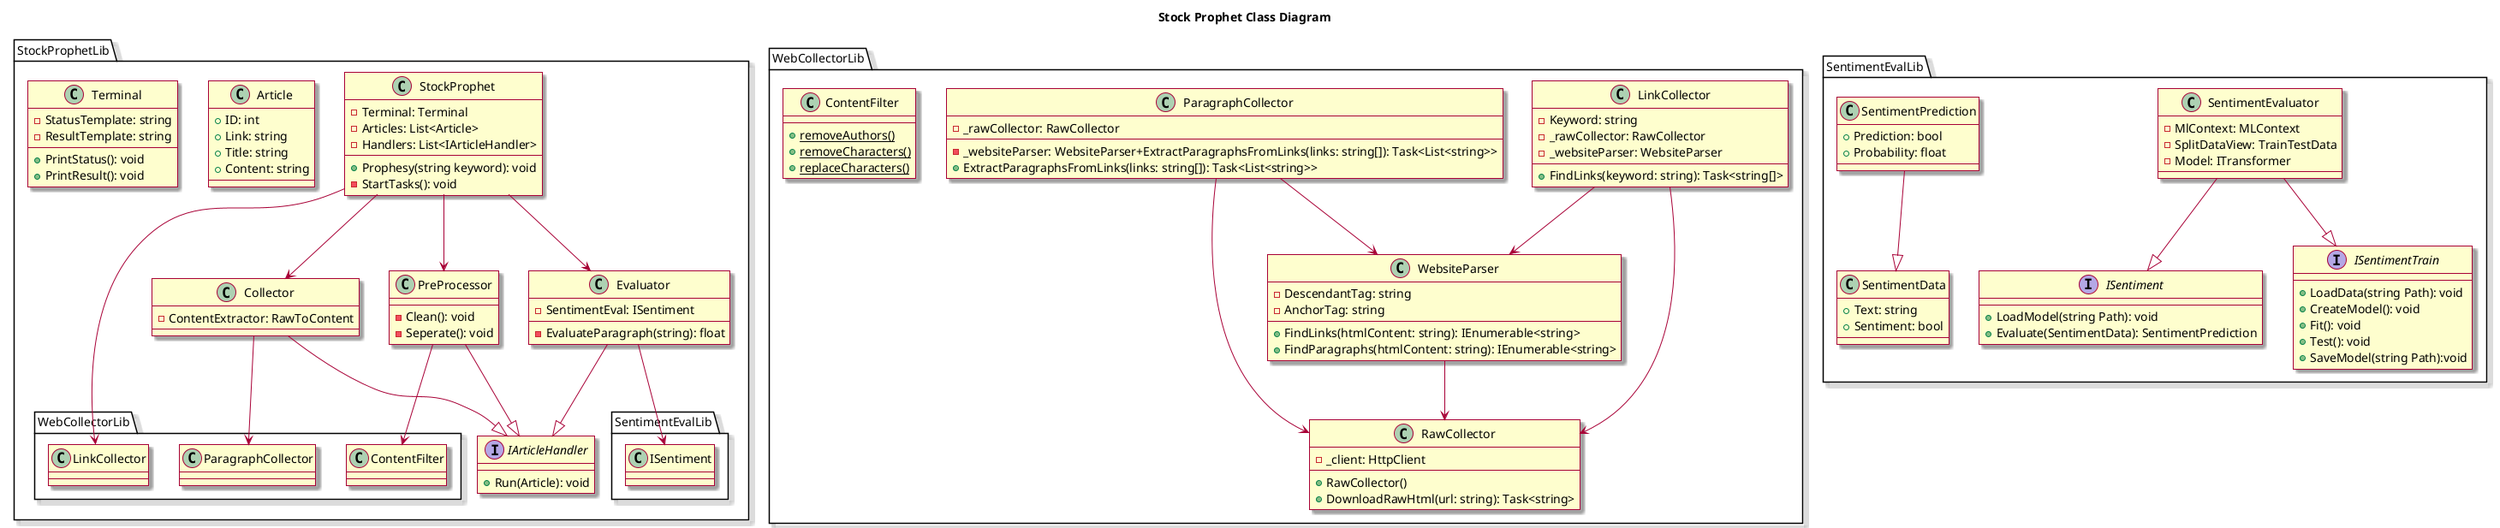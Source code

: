 @startuml Project Model Class Diagram

skin rose

title Stock Prophet Class Diagram


package StockProphetLib {

    class StockProphet {
        -Terminal: Terminal
        -Articles: List<Article>
        -Handlers: List<IArticleHandler>
        +Prophesy(string keyword): void
        -StartTasks(): void
    }
    StockProphet --> WebCollectorLib.LinkCollector
    StockProphet --> Collector
    StockProphet --> PreProcessor
    StockProphet --> Evaluator
    

    interface IArticleHandler {
        +Run(Article): void
    }


    class Collector {
        -ContentExtractor: RawToContent
    }
    Collector --|> IArticleHandler
    Collector --> WebCollectorLib.ParagraphCollector
    

    class PreProcessor {
        -Clean(): void
        -Seperate(): void
    }
    PreProcessor --|> IArticleHandler
    PreProcessor --> WebCollectorLib.ContentFilter


    class Evaluator {
        -SentimentEval: ISentiment
        -EvaluateParagraph(string): float
    }
    Evaluator --|> IArticleHandler
    Evaluator --> SentimentEvalLib.ISentiment


    class Article {
        +ID: int
        +Link: string
        +Title: string
        +Content: string
    }


    class Terminal {
        -StatusTemplate: string
        +PrintStatus(): void
        -ResultTemplate: string
        +PrintResult(): void
    }
}


package WebCollectorLib 
{
    class LinkCollector {
        -Keyword: string
        - _rawCollector: RawCollector
        - _websiteParser: WebsiteParser
        +FindLinks(keyword: string): Task<string[]>
    }
    LinkCollector --> RawCollector
    LinkCollector --> WebsiteParser

    class ParagraphCollector {
        -_rawCollector: RawCollector
        -_websiteParser: WebsiteParser+ExtractParagraphsFromLinks(links: string[]): Task<List<string>>
        +ExtractParagraphsFromLinks(links: string[]): Task<List<string>>
    }
    ParagraphCollector --> RawCollector
    ParagraphCollector --> WebsiteParser

    class RawCollector {
      - _client: HttpClient
      + RawCollector()
      + DownloadRawHtml(url: string): Task<string>
    }

    class WebsiteParser {
        +FindLinks(htmlContent: string): IEnumerable<string>
        +FindParagraphs(htmlContent: string): IEnumerable<string>
        -DescendantTag: string
        -AnchorTag: string
    }
    WebsiteParser --> RawCollector

    class ContentFilter {
        {static} +removeAuthors()
        {static} +removeCharacters()
        {static} +replaceCharacters()
    }

}

package SentimentEvalLib 
{
    interface ISentiment {
        +LoadModel(string Path): void
        +Evaluate(SentimentData): SentimentPrediction
    }

    interface ISentimentTrain {
        +LoadData(string Path): void
        +CreateModel(): void
        +Fit(): void
        +Test(): void
        +SaveModel(string Path):void
    }
    
    class SentimentEvaluator {
        -MlContext: MLContext
        -SplitDataView: TrainTestData
        -Model: ITransformer
    }
    SentimentEvaluator --|> ISentiment
    SentimentEvaluator --|> ISentimentTrain

    class SentimentData {
        +Text: string
        +Sentiment: bool
    }

    class SentimentPrediction {
        +Prediction: bool
        +Probability: float
    }
    SentimentPrediction --|> SentimentData
}


@enduml
